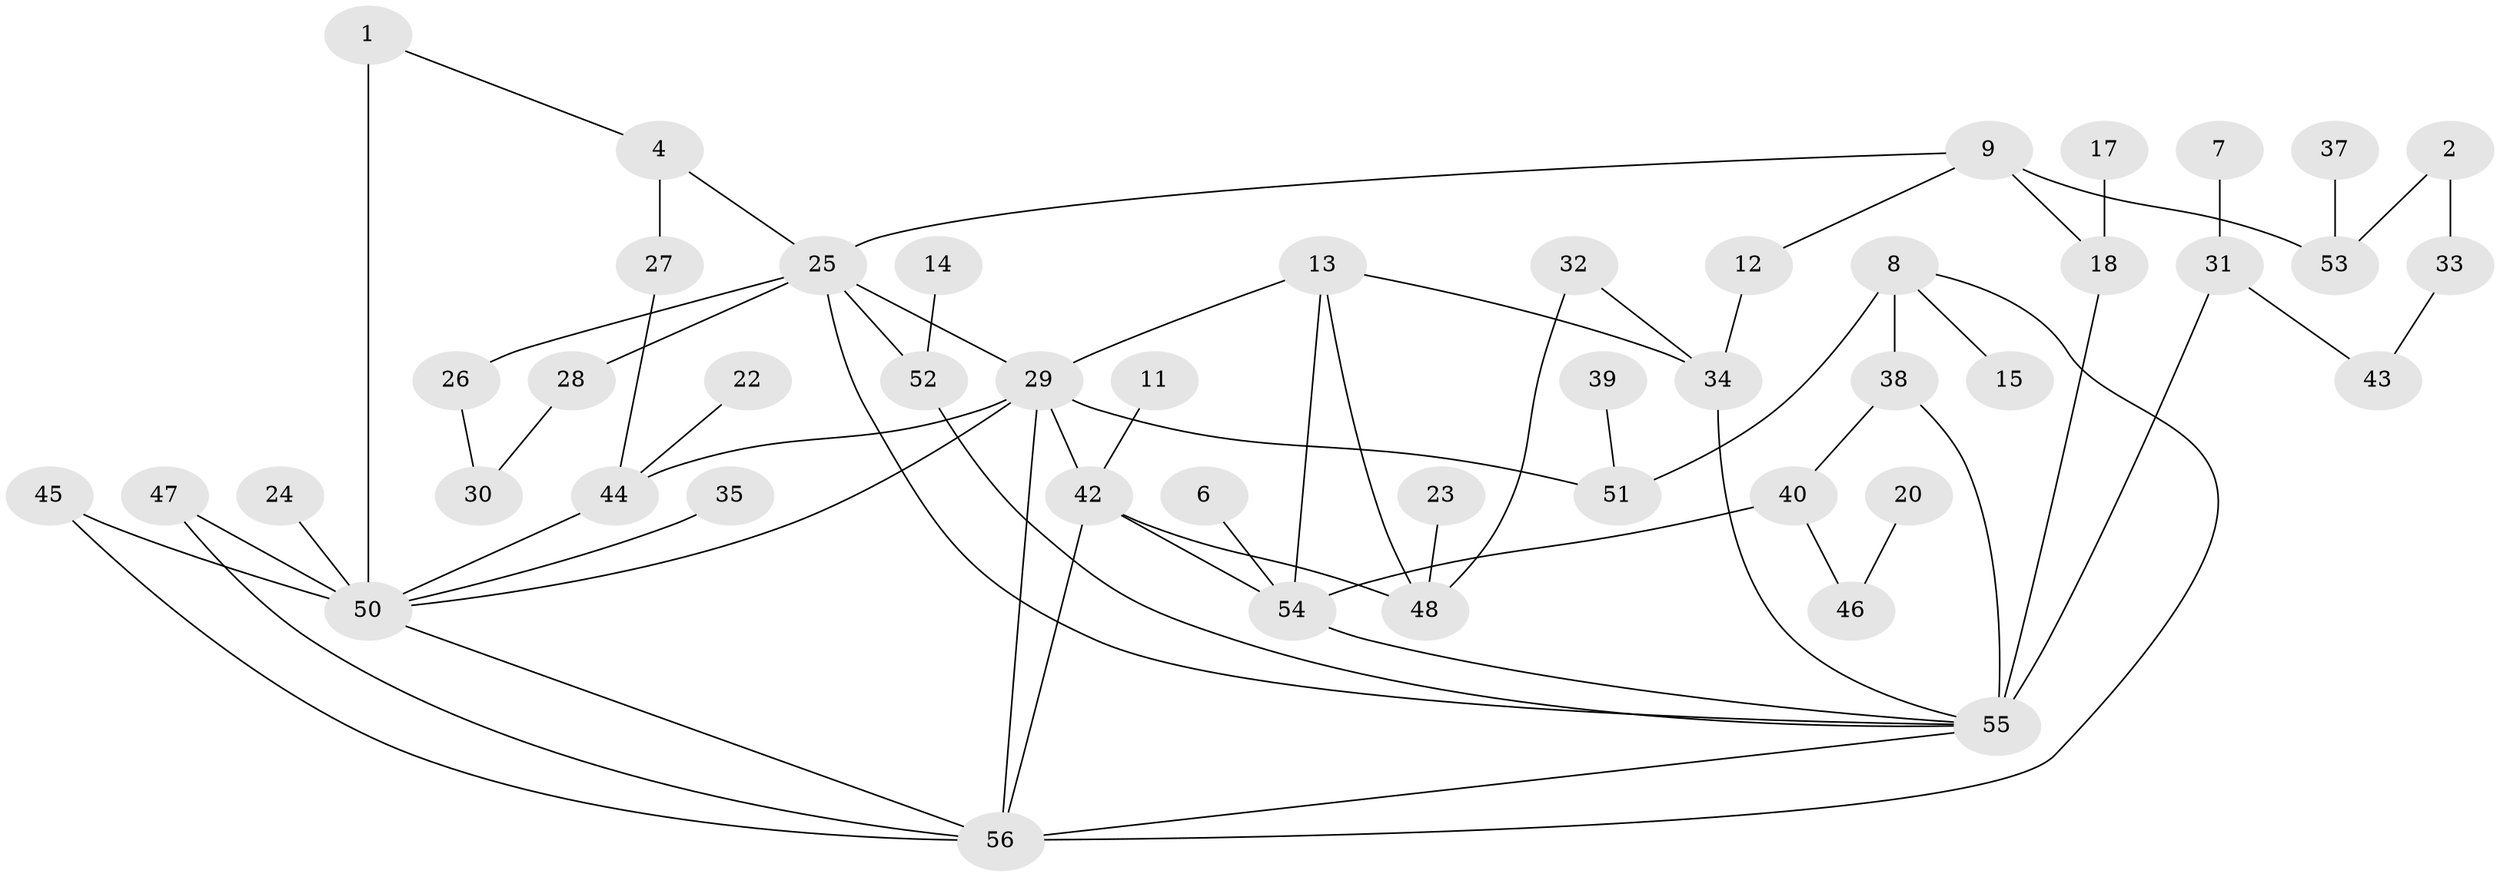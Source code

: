 // original degree distribution, {2: 0.2857142857142857, 1: 0.24107142857142858, 5: 0.07142857142857142, 3: 0.19642857142857142, 4: 0.11607142857142858, 0: 0.0625, 6: 0.017857142857142856, 7: 0.008928571428571428}
// Generated by graph-tools (version 1.1) at 2025/35/03/04/25 23:35:55]
// undirected, 47 vertices, 67 edges
graph export_dot {
  node [color=gray90,style=filled];
  1;
  2;
  4;
  6;
  7;
  8;
  9;
  11;
  12;
  13;
  14;
  15;
  17;
  18;
  20;
  22;
  23;
  24;
  25;
  26;
  27;
  28;
  29;
  30;
  31;
  32;
  33;
  34;
  35;
  37;
  38;
  39;
  40;
  42;
  43;
  44;
  45;
  46;
  47;
  48;
  50;
  51;
  52;
  53;
  54;
  55;
  56;
  1 -- 4 [weight=1.0];
  1 -- 50 [weight=2.0];
  2 -- 33 [weight=1.0];
  2 -- 53 [weight=1.0];
  4 -- 25 [weight=1.0];
  4 -- 27 [weight=1.0];
  6 -- 54 [weight=1.0];
  7 -- 31 [weight=1.0];
  8 -- 15 [weight=1.0];
  8 -- 38 [weight=3.0];
  8 -- 51 [weight=1.0];
  8 -- 56 [weight=1.0];
  9 -- 12 [weight=1.0];
  9 -- 18 [weight=2.0];
  9 -- 25 [weight=1.0];
  9 -- 53 [weight=1.0];
  11 -- 42 [weight=1.0];
  12 -- 34 [weight=1.0];
  13 -- 29 [weight=1.0];
  13 -- 34 [weight=1.0];
  13 -- 48 [weight=1.0];
  13 -- 54 [weight=1.0];
  14 -- 52 [weight=1.0];
  17 -- 18 [weight=1.0];
  18 -- 55 [weight=2.0];
  20 -- 46 [weight=1.0];
  22 -- 44 [weight=1.0];
  23 -- 48 [weight=1.0];
  24 -- 50 [weight=2.0];
  25 -- 26 [weight=1.0];
  25 -- 28 [weight=1.0];
  25 -- 29 [weight=1.0];
  25 -- 52 [weight=1.0];
  25 -- 55 [weight=1.0];
  26 -- 30 [weight=1.0];
  27 -- 44 [weight=1.0];
  28 -- 30 [weight=1.0];
  29 -- 42 [weight=1.0];
  29 -- 44 [weight=2.0];
  29 -- 50 [weight=1.0];
  29 -- 51 [weight=1.0];
  29 -- 56 [weight=1.0];
  31 -- 43 [weight=1.0];
  31 -- 55 [weight=1.0];
  32 -- 34 [weight=1.0];
  32 -- 48 [weight=1.0];
  33 -- 43 [weight=1.0];
  34 -- 55 [weight=1.0];
  35 -- 50 [weight=1.0];
  37 -- 53 [weight=1.0];
  38 -- 40 [weight=1.0];
  38 -- 55 [weight=4.0];
  39 -- 51 [weight=1.0];
  40 -- 46 [weight=1.0];
  40 -- 54 [weight=1.0];
  42 -- 48 [weight=1.0];
  42 -- 54 [weight=1.0];
  42 -- 56 [weight=1.0];
  44 -- 50 [weight=1.0];
  45 -- 50 [weight=1.0];
  45 -- 56 [weight=1.0];
  47 -- 50 [weight=1.0];
  47 -- 56 [weight=1.0];
  50 -- 56 [weight=1.0];
  52 -- 55 [weight=1.0];
  54 -- 55 [weight=1.0];
  55 -- 56 [weight=1.0];
}
